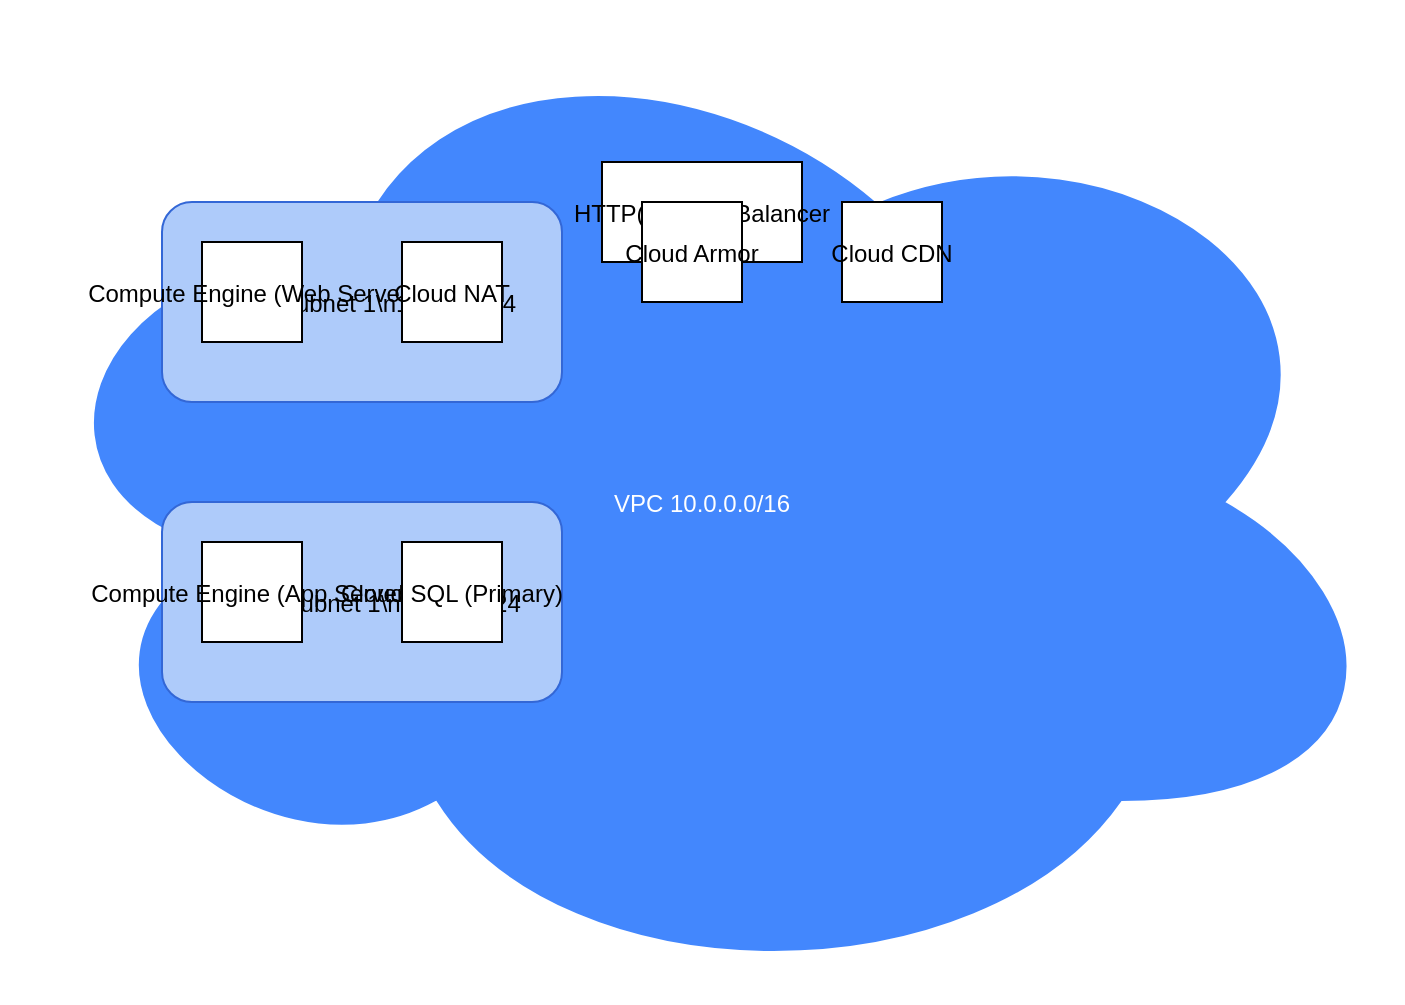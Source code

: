 <?xml version="1.0" encoding="UTF-8"?>
<mxGraphModel dx="1002" dy="1002" grid="1" gridSize="10" guides="1" tooltips="1" connect="1" arrows="1" fold="1" page="1" pageScale="1" pageWidth="827" pageHeight="1169" math="0" shadow="0">
  <root>
    <mxCell id="0" />
    <mxCell id="1" parent="0" />
    
    <!-- GCP VPC -->
    <mxCell id="vpc" value="VPC 10.0.0.0/16" style="shape=cloud;fillColor=#4387FD;strokeColor=#FFFFFF;fontColor=#FFFFFF;" vertex="1" parent="1">
      <mxGeometry x="50" y="50" width="700" height="500" as="geometry" />
    </mxCell>
    
    <!-- Public Subnet 1 -->
    <mxCell id="public-subnet-1" value="Public Subnet 1\n10.0.1.0/24" style="shape=rectangle;rounded=1;fillColor=#AECBFA;strokeColor=#3367D6;" vertex="1" parent="vpc">
      <mxGeometry x="80" y="100" width="200" height="100" as="geometry" />
    </mxCell>
    
    <!-- Web Server -->
    <mxCell id="web-server-1" value="Compute Engine (Web Server)" style="shape=mxgraph.gcp.compute;fillColor=#FFFFFF;" vertex="1" parent="public-subnet-1">
      <mxGeometry x="20" y="20" width="50" height="50" as="geometry" />
    </mxCell>
    
    <!-- Cloud NAT -->
    <mxCell id="cloud-nat" value="Cloud NAT" style="shape=mxgraph.gcp.networking;fillColor=#FFFFFF;" vertex="1" parent="public-subnet-1">
      <mxGeometry x="120" y="20" width="50" height="50" as="geometry" />
    </mxCell>
    
    <!-- Private Subnet 1 -->
    <mxCell id="private-subnet-1" value="Private Subnet 1\n10.0.2.0/24" style="shape=rectangle;rounded=1;fillColor=#AECBFA;strokeColor=#3367D6;" vertex="1" parent="vpc">
      <mxGeometry x="80" y="250" width="200" height="100" as="geometry" />
    </mxCell>
    
    <!-- App Server -->
    <mxCell id="app-server-1" value="Compute Engine (App Server)" style="shape=mxgraph.gcp.compute;fillColor=#FFFFFF;" vertex="1" parent="private-subnet-1">
      <mxGeometry x="20" y="20" width="50" height="50" as="geometry" />
    </mxCell>
    
    <!-- Cloud SQL Primary -->
    <mxCell id="cloud-sql-primary" value="Cloud SQL (Primary)" style="shape=mxgraph.gcp.databases;fillColor=#FFFFFF;" vertex="1" parent="private-subnet-1">
      <mxGeometry x="120" y="20" width="50" height="50" as="geometry" />
    </mxCell>
    
    <!-- HTTP(S) Load Balancer -->
    <mxCell id="lb" value="HTTP(S) Load Balancer" style="shape=mxgraph.gcp.networking;fillColor=#FFFFFF;" vertex="1" parent="vpc">
      <mxGeometry x="300" y="80" width="100" height="50" as="geometry" />
    </mxCell>
    
    <!-- Cloud Armor -->
    <mxCell id="cloud-armor" value="Cloud Armor" style="shape=mxgraph.gcp.security;fillColor=#FFFFFF;" vertex="1" parent="lb">
      <mxGeometry x="20" y="20" width="50" height="50" as="geometry" />
    </mxCell>
    
    <!-- Cloud CDN -->
    <mxCell id="cloud-cdn" value="Cloud CDN" style="shape=mxgraph.gcp.networking;fillColor=#FFFFFF;" vertex="1" parent="lb">
      <mxGeometry x="120" y="20" width="50" height="50" as="geometry" />
    </mxCell>
    
  </root>
</mxGraphModel>
